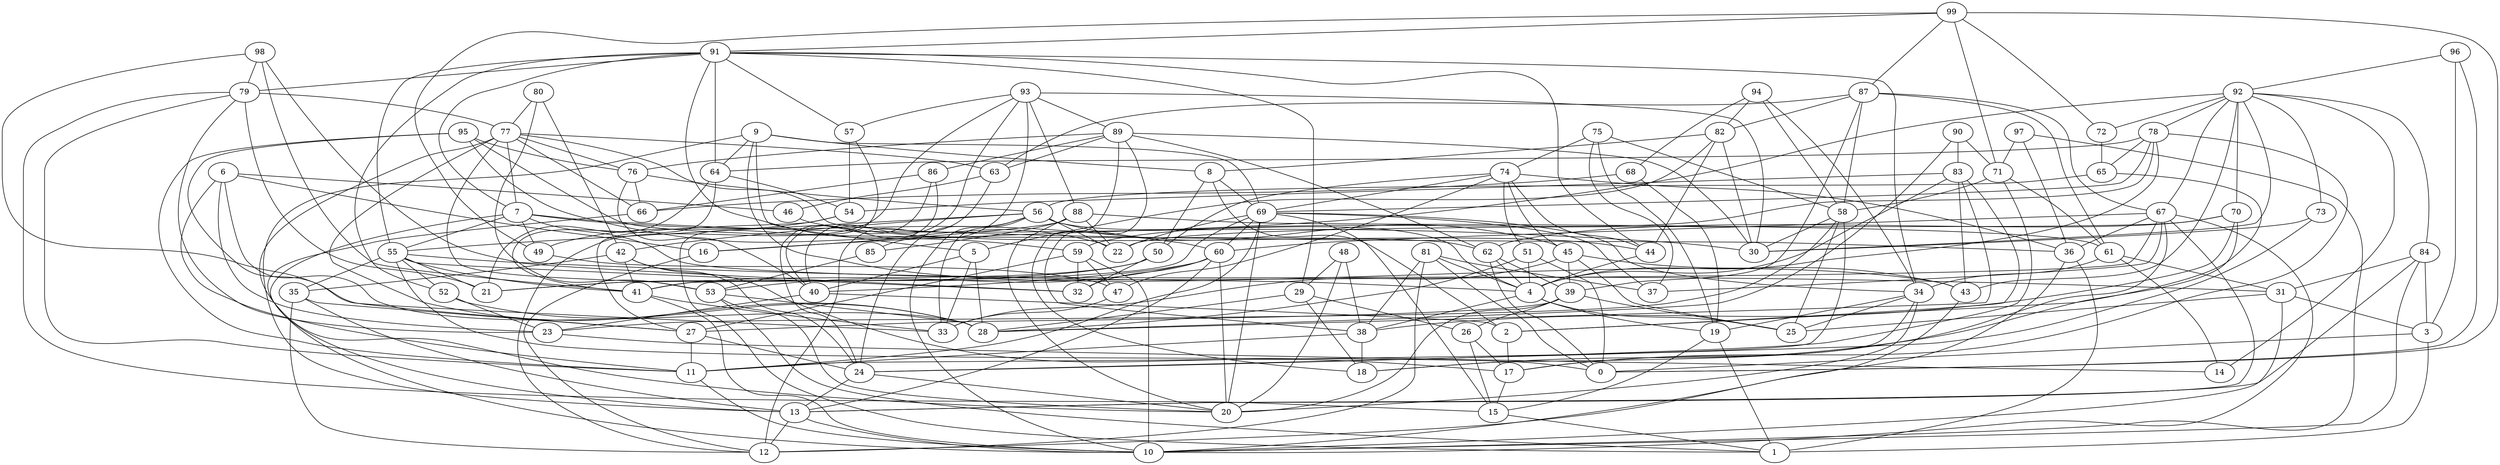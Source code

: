 digraph GG_graph {

subgraph G_graph {
edge [color = black]
"48" -> "20" [dir = none]
"48" -> "38" [dir = none]
"48" -> "29" [dir = none]
"71" -> "58" [dir = none]
"71" -> "24" [dir = none]
"71" -> "61" [dir = none]
"92" -> "14" [dir = none]
"92" -> "70" [dir = none]
"92" -> "30" [dir = none]
"92" -> "16" [dir = none]
"92" -> "73" [dir = none]
"92" -> "67" [dir = none]
"92" -> "84" [dir = none]
"92" -> "78" [dir = none]
"92" -> "43" [dir = none]
"92" -> "72" [dir = none]
"72" -> "65" [dir = none]
"23" -> "14" [dir = none]
"2" -> "17" [dir = none]
"34" -> "20" [dir = none]
"34" -> "25" [dir = none]
"34" -> "19" [dir = none]
"34" -> "18" [dir = none]
"51" -> "4" [dir = none]
"51" -> "28" [dir = none]
"51" -> "0" [dir = none]
"40" -> "23" [dir = none]
"40" -> "2" [dir = none]
"31" -> "10" [dir = none]
"31" -> "3" [dir = none]
"31" -> "25" [dir = none]
"45" -> "33" [dir = none]
"45" -> "25" [dir = none]
"45" -> "39" [dir = none]
"45" -> "43" [dir = none]
"57" -> "54" [dir = none]
"57" -> "1" [dir = none]
"63" -> "46" [dir = none]
"63" -> "12" [dir = none]
"89" -> "38" [dir = none]
"89" -> "62" [dir = none]
"89" -> "76" [dir = none]
"89" -> "30" [dir = none]
"89" -> "18" [dir = none]
"89" -> "86" [dir = none]
"89" -> "63" [dir = none]
"87" -> "61" [dir = none]
"87" -> "67" [dir = none]
"87" -> "63" [dir = none]
"87" -> "82" [dir = none]
"87" -> "39" [dir = none]
"87" -> "58" [dir = none]
"82" -> "44" [dir = none]
"82" -> "8" [dir = none]
"82" -> "30" [dir = none]
"82" -> "5" [dir = none]
"53" -> "28" [dir = none]
"53" -> "1" [dir = none]
"53" -> "20" [dir = none]
"80" -> "53" [dir = none]
"80" -> "42" [dir = none]
"80" -> "77" [dir = none]
"65" -> "56" [dir = none]
"65" -> "2" [dir = none]
"7" -> "13" [dir = none]
"7" -> "4" [dir = none]
"7" -> "49" [dir = none]
"7" -> "30" [dir = none]
"7" -> "60" [dir = none]
"99" -> "72" [dir = none]
"99" -> "71" [dir = none]
"99" -> "49" [dir = none]
"99" -> "87" [dir = none]
"99" -> "0" [dir = none]
"99" -> "91" [dir = none]
"29" -> "26" [dir = none]
"29" -> "28" [dir = none]
"29" -> "18" [dir = none]
"52" -> "23" [dir = none]
"52" -> "28" [dir = none]
"42" -> "17" [dir = none]
"42" -> "41" [dir = none]
"42" -> "35" [dir = none]
"42" -> "24" [dir = none]
"73" -> "24" [dir = none]
"73" -> "30" [dir = none]
"83" -> "2" [dir = none]
"83" -> "54" [dir = none]
"83" -> "28" [dir = none]
"83" -> "4" [dir = none]
"83" -> "43" [dir = none]
"49" -> "47" [dir = none]
"24" -> "13" [dir = none]
"24" -> "20" [dir = none]
"88" -> "85" [dir = none]
"88" -> "16" [dir = none]
"88" -> "61" [dir = none]
"88" -> "20" [dir = none]
"88" -> "22" [dir = none]
"60" -> "13" [dir = none]
"60" -> "20" [dir = none]
"60" -> "40" [dir = none]
"60" -> "53" [dir = none]
"60" -> "32" [dir = none]
"16" -> "12" [dir = none]
"41" -> "10" [dir = none]
"41" -> "33" [dir = none]
"59" -> "47" [dir = none]
"59" -> "10" [dir = none]
"59" -> "32" [dir = none]
"59" -> "27" [dir = none]
"50" -> "41" [dir = none]
"50" -> "32" [dir = none]
"50" -> "21" [dir = none]
"67" -> "37" [dir = none]
"67" -> "17" [dir = none]
"67" -> "60" [dir = none]
"67" -> "10" [dir = none]
"67" -> "36" [dir = none]
"67" -> "13" [dir = none]
"67" -> "41" [dir = none]
"97" -> "10" [dir = none]
"97" -> "71" [dir = none]
"97" -> "36" [dir = none]
"17" -> "15" [dir = none]
"4" -> "19" [dir = none]
"4" -> "25" [dir = none]
"4" -> "38" [dir = none]
"95" -> "27" [dir = none]
"95" -> "11" [dir = none]
"95" -> "59" [dir = none]
"95" -> "62" [dir = none]
"95" -> "76" [dir = none]
"81" -> "4" [dir = none]
"81" -> "37" [dir = none]
"81" -> "12" [dir = none]
"81" -> "0" [dir = none]
"81" -> "38" [dir = none]
"19" -> "15" [dir = none]
"19" -> "1" [dir = none]
"69" -> "15" [dir = none]
"69" -> "21" [dir = none]
"69" -> "11" [dir = none]
"69" -> "37" [dir = none]
"69" -> "22" [dir = none]
"69" -> "60" [dir = none]
"69" -> "20" [dir = none]
"69" -> "34" [dir = none]
"90" -> "28" [dir = none]
"90" -> "71" [dir = none]
"90" -> "83" [dir = none]
"11" -> "10" [dir = none]
"39" -> "26" [dir = none]
"39" -> "20" [dir = none]
"39" -> "27" [dir = none]
"46" -> "44" [dir = none]
"91" -> "29" [dir = none]
"91" -> "79" [dir = none]
"91" -> "64" [dir = none]
"91" -> "7" [dir = none]
"91" -> "44" [dir = none]
"91" -> "34" [dir = none]
"91" -> "22" [dir = none]
"91" -> "57" [dir = none]
"91" -> "52" [dir = none]
"91" -> "55" [dir = none]
"6" -> "23" [dir = none]
"6" -> "16" [dir = none]
"6" -> "46" [dir = none]
"6" -> "11" [dir = none]
"6" -> "28" [dir = none]
"68" -> "19" [dir = none]
"68" -> "66" [dir = none]
"75" -> "74" [dir = none]
"75" -> "58" [dir = none]
"75" -> "37" [dir = none]
"75" -> "19" [dir = none]
"36" -> "1" [dir = none]
"36" -> "12" [dir = none]
"78" -> "65" [dir = none]
"78" -> "17" [dir = none]
"78" -> "4" [dir = none]
"78" -> "64" [dir = none]
"78" -> "69" [dir = none]
"78" -> "59" [dir = none]
"94" -> "82" [dir = none]
"94" -> "58" [dir = none]
"94" -> "34" [dir = none]
"94" -> "68" [dir = none]
"15" -> "1" [dir = none]
"98" -> "32" [dir = none]
"98" -> "79" [dir = none]
"98" -> "33" [dir = none]
"98" -> "41" [dir = none]
"74" -> "50" [dir = none]
"74" -> "69" [dir = none]
"74" -> "45" [dir = none]
"74" -> "44" [dir = none]
"74" -> "36" [dir = none]
"74" -> "47" [dir = none]
"74" -> "51" [dir = none]
"13" -> "12" [dir = none]
"13" -> "10" [dir = none]
"26" -> "17" [dir = none]
"26" -> "15" [dir = none]
"35" -> "13" [dir = none]
"35" -> "27" [dir = none]
"35" -> "12" [dir = none]
"8" -> "2" [dir = none]
"8" -> "69" [dir = none]
"8" -> "50" [dir = none]
"9" -> "8" [dir = none]
"9" -> "43" [dir = none]
"9" -> "64" [dir = none]
"9" -> "13" [dir = none]
"9" -> "69" [dir = none]
"9" -> "5" [dir = none]
"93" -> "89" [dir = none]
"93" -> "88" [dir = none]
"93" -> "30" [dir = none]
"93" -> "57" [dir = none]
"93" -> "12" [dir = none]
"93" -> "40" [dir = none]
"93" -> "85" [dir = none]
"5" -> "40" [dir = none]
"5" -> "33" [dir = none]
"5" -> "28" [dir = none]
"64" -> "21" [dir = none]
"64" -> "54" [dir = none]
"64" -> "41" [dir = none]
"96" -> "92" [dir = none]
"96" -> "0" [dir = none]
"96" -> "3" [dir = none]
"47" -> "33" [dir = none]
"43" -> "10" [dir = none]
"3" -> "0" [dir = none]
"3" -> "1" [dir = none]
"55" -> "35" [dir = none]
"55" -> "52" [dir = none]
"55" -> "21" [dir = none]
"55" -> "31" [dir = none]
"55" -> "41" [dir = none]
"55" -> "32" [dir = none]
"55" -> "0" [dir = none]
"62" -> "39" [dir = none]
"62" -> "0" [dir = none]
"62" -> "4" [dir = none]
"77" -> "28" [dir = none]
"77" -> "63" [dir = none]
"77" -> "53" [dir = none]
"77" -> "7" [dir = none]
"77" -> "66" [dir = none]
"77" -> "76" [dir = none]
"77" -> "20" [dir = none]
"66" -> "10" [dir = none]
"70" -> "18" [dir = none]
"70" -> "22" [dir = none]
"70" -> "38" [dir = none]
"70" -> "62" [dir = none]
"76" -> "40" [dir = none]
"76" -> "66" [dir = none]
"76" -> "56" [dir = none]
"85" -> "53" [dir = none]
"86" -> "40" [dir = none]
"86" -> "24" [dir = none]
"86" -> "66" [dir = none]
"58" -> "11" [dir = none]
"58" -> "30" [dir = none]
"58" -> "23" [dir = none]
"58" -> "25" [dir = none]
"84" -> "3" [dir = none]
"84" -> "10" [dir = none]
"84" -> "31" [dir = none]
"84" -> "13" [dir = none]
"38" -> "18" [dir = none]
"38" -> "11" [dir = none]
"61" -> "34" [dir = none]
"61" -> "14" [dir = none]
"61" -> "31" [dir = none]
"79" -> "15" [dir = none]
"79" -> "77" [dir = none]
"79" -> "23" [dir = none]
"79" -> "21" [dir = none]
"79" -> "11" [dir = none]
"56" -> "42" [dir = none]
"56" -> "22" [dir = none]
"56" -> "10" [dir = none]
"56" -> "4" [dir = none]
"56" -> "55" [dir = none]
"56" -> "33" [dir = none]
"56" -> "24" [dir = none]
"56" -> "45" [dir = none]
"44" -> "4" [dir = none]
"27" -> "24" [dir = none]
"27" -> "11" [dir = none]
"54" -> "49" [dir = none]
"54" -> "27" [dir = none]
"77" -> "36" [dir = none]
"39" -> "25" [dir = none]
"7" -> "55" [dir = none]
}

}

